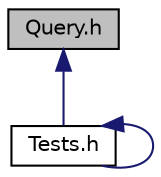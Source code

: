 digraph "Query.h"
{
 // LATEX_PDF_SIZE
  edge [fontname="Helvetica",fontsize="10",labelfontname="Helvetica",labelfontsize="10"];
  node [fontname="Helvetica",fontsize="10",shape=record];
  Node1 [label="Query.h",height=0.2,width=0.4,color="black", fillcolor="grey75", style="filled", fontcolor="black",tooltip=" "];
  Node1 -> Node2 [dir="back",color="midnightblue",fontsize="10",style="solid",fontname="Helvetica"];
  Node2 [label="Tests.h",height=0.2,width=0.4,color="black", fillcolor="white", style="filled",URL="$_tests_8h.html",tooltip=" "];
  Node2 -> Node2 [dir="back",color="midnightblue",fontsize="10",style="solid",fontname="Helvetica"];
}
